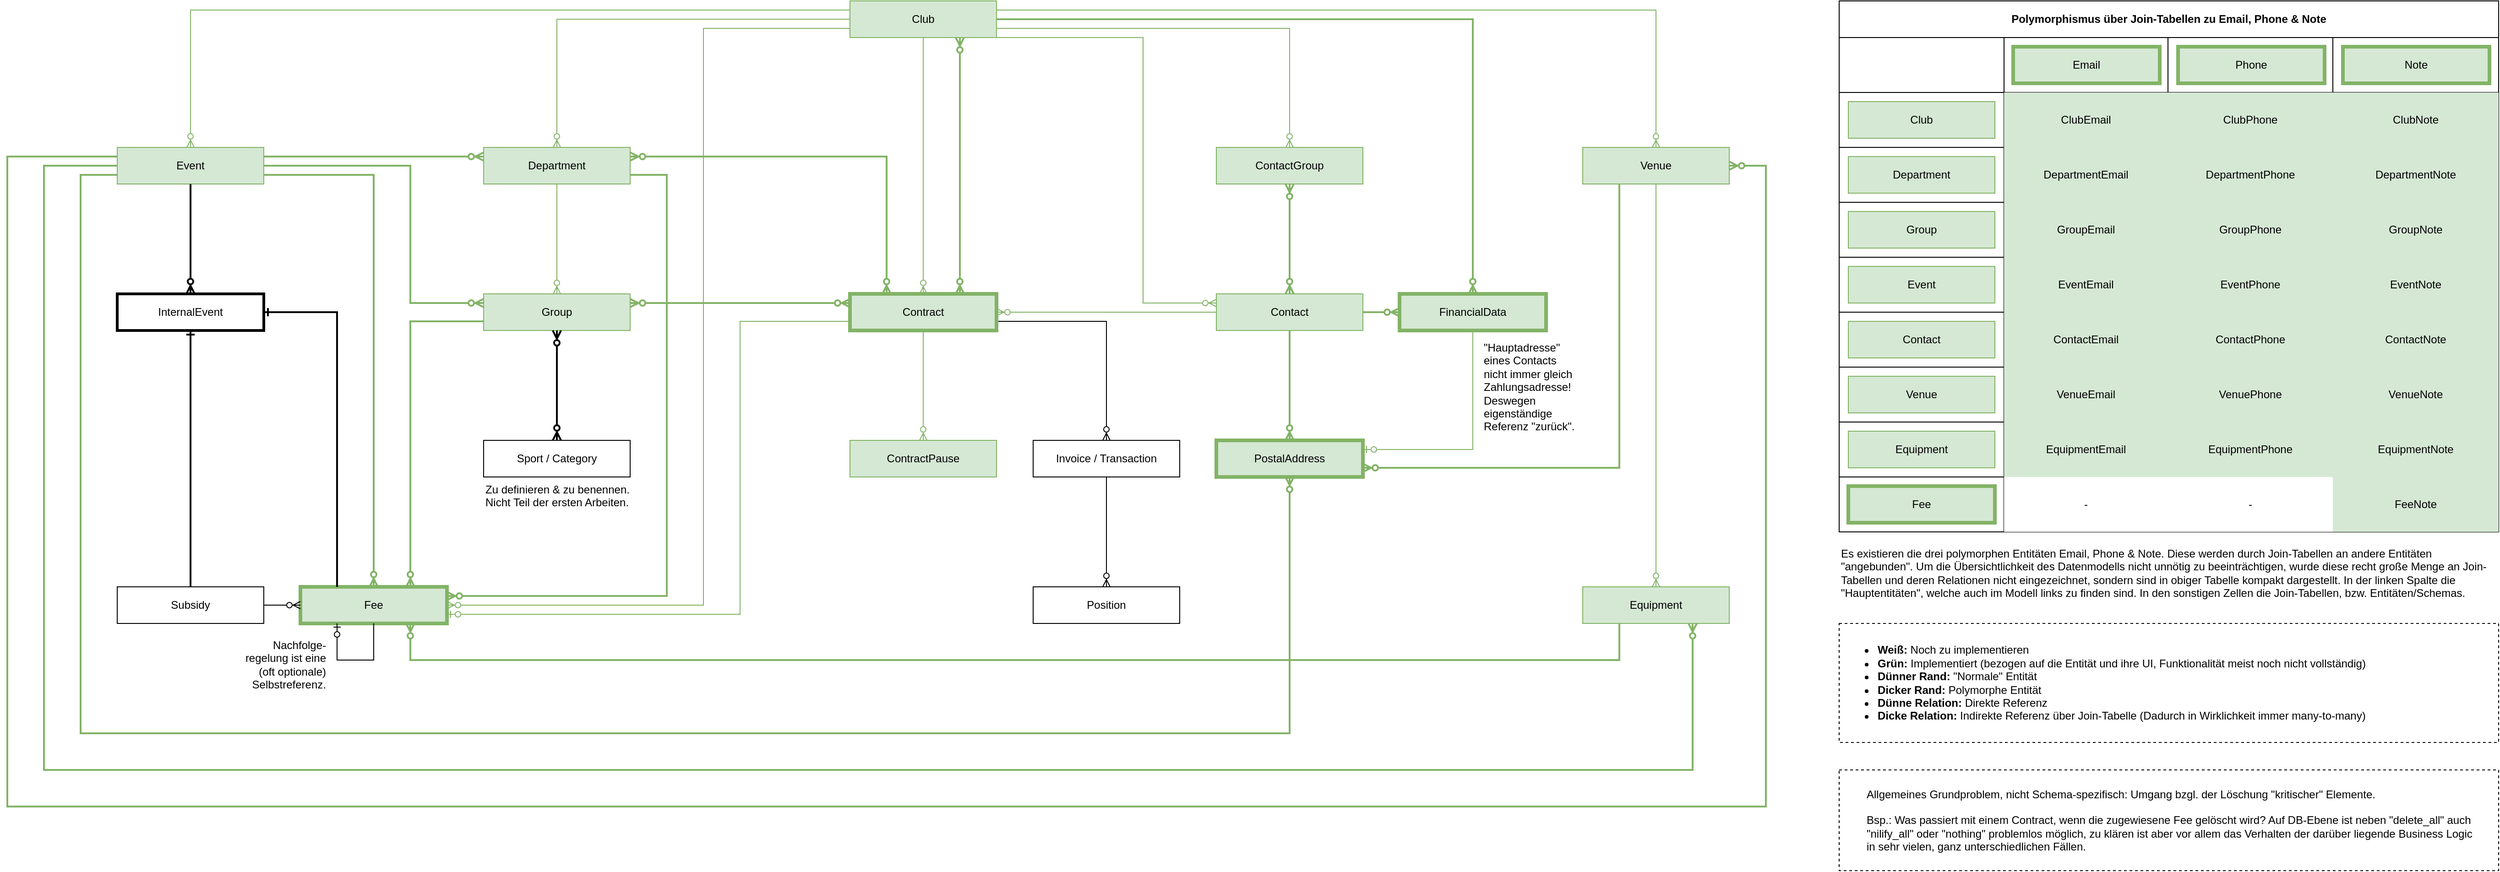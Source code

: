 <mxfile version="21.0.6" type="device"><diagram id="R2lEEEUBdFMjLlhIrx00" name="Page-1"><mxGraphModel dx="2008" dy="1082" grid="1" gridSize="10" guides="1" tooltips="1" connect="1" arrows="1" fold="1" page="1" pageScale="1" pageWidth="2800" pageHeight="1030" math="0" shadow="0" extFonts="Permanent Marker^https://fonts.googleapis.com/css?family=Permanent+Marker"><root><mxCell id="0"/><mxCell id="1" parent="0"/><mxCell id="UyqUdXa-0UI4N815BH-c-4" value="" style="shape=table;startSize=0;container=1;collapsible=0;childLayout=tableLayout;fontSize=16;align=center;strokeWidth=1;" parent="1" vertex="1"><mxGeometry x="2040" y="40" width="720" height="580" as="geometry"/></mxCell><mxCell id="UyqUdXa-0UI4N815BH-c-55" style="shape=tableRow;horizontal=0;startSize=0;swimlaneHead=0;swimlaneBody=0;strokeColor=inherit;top=0;left=0;bottom=0;right=0;collapsible=0;dropTarget=0;fillColor=none;points=[[0,0.5],[1,0.5]];portConstraint=eastwest;fontSize=16;" parent="UyqUdXa-0UI4N815BH-c-4" vertex="1"><mxGeometry width="720" height="40" as="geometry"/></mxCell><mxCell id="UyqUdXa-0UI4N815BH-c-56" value="&lt;b&gt;&lt;span&gt;Polymorphismus über Join-Tabellen zu Email, Phone &amp;amp; Note&lt;/span&gt;&lt;/b&gt;" style="shape=partialRectangle;html=1;whiteSpace=wrap;connectable=0;strokeColor=inherit;overflow=hidden;fillColor=none;top=0;left=0;bottom=0;right=0;pointerEvents=1;fontSize=12;rowspan=1;colspan=4;align=center;verticalAlign=middle;fontStyle=0" parent="UyqUdXa-0UI4N815BH-c-55" vertex="1"><mxGeometry width="720" height="40" as="geometry"><mxRectangle width="180" height="40" as="alternateBounds"/></mxGeometry></mxCell><mxCell id="UyqUdXa-0UI4N815BH-c-57" style="shape=partialRectangle;html=1;whiteSpace=wrap;connectable=0;strokeColor=inherit;overflow=hidden;fillColor=none;top=0;left=0;bottom=0;right=0;pointerEvents=1;fontSize=15;align=center;" parent="UyqUdXa-0UI4N815BH-c-55" vertex="1" visible="0"><mxGeometry x="180" width="179" height="40" as="geometry"><mxRectangle width="179" height="40" as="alternateBounds"/></mxGeometry></mxCell><mxCell id="UyqUdXa-0UI4N815BH-c-58" style="shape=partialRectangle;html=1;whiteSpace=wrap;connectable=0;strokeColor=inherit;overflow=hidden;fillColor=none;top=0;left=0;bottom=0;right=0;pointerEvents=1;fontSize=15;align=center;" parent="UyqUdXa-0UI4N815BH-c-55" vertex="1" visible="0"><mxGeometry x="359" width="180" height="40" as="geometry"><mxRectangle width="180" height="40" as="alternateBounds"/></mxGeometry></mxCell><mxCell id="UyqUdXa-0UI4N815BH-c-59" style="shape=partialRectangle;html=1;whiteSpace=wrap;connectable=0;strokeColor=inherit;overflow=hidden;fillColor=none;top=0;left=0;bottom=0;right=0;pointerEvents=1;fontSize=15;align=center;" parent="UyqUdXa-0UI4N815BH-c-55" vertex="1" visible="0"><mxGeometry x="539" width="181" height="40" as="geometry"><mxRectangle width="181" height="40" as="alternateBounds"/></mxGeometry></mxCell><mxCell id="UyqUdXa-0UI4N815BH-c-5" value="" style="shape=tableRow;horizontal=0;startSize=0;swimlaneHead=0;swimlaneBody=0;strokeColor=inherit;top=0;left=0;bottom=0;right=0;collapsible=0;dropTarget=0;fillColor=none;points=[[0,0.5],[1,0.5]];portConstraint=eastwest;fontSize=16;" parent="UyqUdXa-0UI4N815BH-c-4" vertex="1"><mxGeometry y="40" width="720" height="60" as="geometry"/></mxCell><mxCell id="UyqUdXa-0UI4N815BH-c-6" value="" style="shape=partialRectangle;html=1;whiteSpace=wrap;connectable=0;strokeColor=inherit;overflow=hidden;fillColor=none;top=0;left=0;bottom=0;right=0;pointerEvents=1;fontSize=12;align=center;spacingLeft=0;spacing=8;verticalAlign=middle;fontStyle=0" parent="UyqUdXa-0UI4N815BH-c-5" vertex="1"><mxGeometry width="180" height="60" as="geometry"><mxRectangle width="180" height="60" as="alternateBounds"/></mxGeometry></mxCell><mxCell id="UyqUdXa-0UI4N815BH-c-7" value="" style="shape=partialRectangle;html=1;whiteSpace=wrap;connectable=0;overflow=hidden;top=0;left=0;bottom=0;right=0;pointerEvents=1;fontSize=12;fontStyle=0;fillStyle=solid;align=center;spacingLeft=0;spacing=8;verticalAlign=middle;strokeColor=inherit;fillColor=none;" parent="UyqUdXa-0UI4N815BH-c-5" vertex="1"><mxGeometry x="180" width="179" height="60" as="geometry"><mxRectangle width="179" height="60" as="alternateBounds"/></mxGeometry></mxCell><mxCell id="UyqUdXa-0UI4N815BH-c-8" value="" style="shape=partialRectangle;html=1;whiteSpace=wrap;connectable=0;overflow=hidden;top=0;left=0;bottom=0;right=0;pointerEvents=1;fontSize=12;fontStyle=0;align=center;spacingLeft=0;spacing=8;verticalAlign=middle;fillColor=none;" parent="UyqUdXa-0UI4N815BH-c-5" vertex="1"><mxGeometry x="359" width="180" height="60" as="geometry"><mxRectangle width="180" height="60" as="alternateBounds"/></mxGeometry></mxCell><mxCell id="UyqUdXa-0UI4N815BH-c-17" value="" style="shape=partialRectangle;html=1;whiteSpace=wrap;connectable=0;overflow=hidden;top=0;left=0;bottom=0;right=0;pointerEvents=1;fontSize=12;fontStyle=0;align=center;spacingLeft=0;spacing=8;verticalAlign=middle;strokeColor=inherit;fillColor=none;" parent="UyqUdXa-0UI4N815BH-c-5" vertex="1"><mxGeometry x="539" width="181" height="60" as="geometry"><mxRectangle width="181" height="60" as="alternateBounds"/></mxGeometry></mxCell><mxCell id="UyqUdXa-0UI4N815BH-c-9" value="" style="shape=tableRow;horizontal=0;startSize=0;swimlaneHead=0;swimlaneBody=0;strokeColor=inherit;top=0;left=0;bottom=0;right=0;collapsible=0;dropTarget=0;fillColor=none;points=[[0,0.5],[1,0.5]];portConstraint=eastwest;fontSize=16;fontStyle=1" parent="UyqUdXa-0UI4N815BH-c-4" vertex="1"><mxGeometry y="100" width="720" height="60" as="geometry"/></mxCell><mxCell id="UyqUdXa-0UI4N815BH-c-10" value="" style="shape=partialRectangle;html=1;whiteSpace=wrap;connectable=0;overflow=hidden;top=0;left=0;bottom=0;right=0;pointerEvents=1;fontSize=12;align=center;spacingLeft=0;fontStyle=0;spacing=8;verticalAlign=middle;strokeColor=inherit;fillColor=none;" parent="UyqUdXa-0UI4N815BH-c-9" vertex="1"><mxGeometry width="180" height="60" as="geometry"><mxRectangle width="180" height="60" as="alternateBounds"/></mxGeometry></mxCell><mxCell id="UyqUdXa-0UI4N815BH-c-11" value="ClubEmail" style="shape=partialRectangle;html=1;whiteSpace=wrap;connectable=0;strokeColor=#82b366;overflow=hidden;fillColor=#d5e8d4;top=0;left=0;bottom=0;right=0;pointerEvents=1;fontSize=12;align=center;spacingLeft=0;spacing=8;verticalAlign=middle;fontStyle=0" parent="UyqUdXa-0UI4N815BH-c-9" vertex="1"><mxGeometry x="180" width="179" height="60" as="geometry"><mxRectangle width="179" height="60" as="alternateBounds"/></mxGeometry></mxCell><mxCell id="UyqUdXa-0UI4N815BH-c-12" value="ClubPhone" style="shape=partialRectangle;html=1;whiteSpace=wrap;connectable=0;strokeColor=#82b366;overflow=hidden;fillColor=#d5e8d4;top=0;left=0;bottom=0;right=0;pointerEvents=1;fontSize=12;align=center;spacingLeft=0;spacing=8;verticalAlign=middle;fontStyle=0" parent="UyqUdXa-0UI4N815BH-c-9" vertex="1"><mxGeometry x="359" width="180" height="60" as="geometry"><mxRectangle width="180" height="60" as="alternateBounds"/></mxGeometry></mxCell><mxCell id="UyqUdXa-0UI4N815BH-c-18" value="ClubNote" style="shape=partialRectangle;html=1;whiteSpace=wrap;connectable=0;overflow=hidden;top=0;left=0;bottom=0;right=0;pointerEvents=1;fontSize=12;align=center;spacingLeft=0;spacing=8;verticalAlign=middle;fillColor=#d5e8d4;strokeColor=#82b366;fontStyle=0" parent="UyqUdXa-0UI4N815BH-c-9" vertex="1"><mxGeometry x="539" width="181" height="60" as="geometry"><mxRectangle width="181" height="60" as="alternateBounds"/></mxGeometry></mxCell><mxCell id="UyqUdXa-0UI4N815BH-c-13" value="" style="shape=tableRow;horizontal=0;startSize=0;swimlaneHead=0;swimlaneBody=0;strokeColor=inherit;top=0;left=0;bottom=0;right=0;collapsible=0;dropTarget=0;fillColor=none;points=[[0,0.5],[1,0.5]];portConstraint=eastwest;fontSize=16;" parent="UyqUdXa-0UI4N815BH-c-4" vertex="1"><mxGeometry y="160" width="720" height="60" as="geometry"/></mxCell><mxCell id="UyqUdXa-0UI4N815BH-c-14" value="" style="shape=partialRectangle;html=1;whiteSpace=wrap;connectable=0;strokeColor=inherit;overflow=hidden;fillColor=none;top=0;left=0;bottom=0;right=0;pointerEvents=1;fontSize=12;align=center;spacingLeft=0;fontStyle=0;spacing=8;verticalAlign=middle;" parent="UyqUdXa-0UI4N815BH-c-13" vertex="1"><mxGeometry width="180" height="60" as="geometry"><mxRectangle width="180" height="60" as="alternateBounds"/></mxGeometry></mxCell><mxCell id="UyqUdXa-0UI4N815BH-c-15" value="DepartmentEmail" style="shape=partialRectangle;html=1;whiteSpace=wrap;connectable=0;strokeColor=#82b366;overflow=hidden;fillColor=#d5e8d4;top=0;left=0;bottom=0;right=0;pointerEvents=1;fontSize=12;align=center;spacingLeft=0;spacing=8;verticalAlign=middle;fontStyle=0" parent="UyqUdXa-0UI4N815BH-c-13" vertex="1"><mxGeometry x="180" width="179" height="60" as="geometry"><mxRectangle width="179" height="60" as="alternateBounds"/></mxGeometry></mxCell><mxCell id="UyqUdXa-0UI4N815BH-c-16" value="DepartmentPhone" style="shape=partialRectangle;html=1;whiteSpace=wrap;connectable=0;strokeColor=#82b366;overflow=hidden;fillColor=#d5e8d4;top=0;left=0;bottom=0;right=0;pointerEvents=1;fontSize=12;align=center;spacingLeft=0;spacing=8;verticalAlign=middle;fontStyle=0" parent="UyqUdXa-0UI4N815BH-c-13" vertex="1"><mxGeometry x="359" width="180" height="60" as="geometry"><mxRectangle width="180" height="60" as="alternateBounds"/></mxGeometry></mxCell><mxCell id="UyqUdXa-0UI4N815BH-c-19" value="DepartmentNote" style="shape=partialRectangle;html=1;whiteSpace=wrap;connectable=0;strokeColor=#82b366;overflow=hidden;fillColor=#d5e8d4;top=0;left=0;bottom=0;right=0;pointerEvents=1;fontSize=12;align=center;spacingLeft=0;spacing=8;verticalAlign=middle;fontStyle=0" parent="UyqUdXa-0UI4N815BH-c-13" vertex="1"><mxGeometry x="539" width="181" height="60" as="geometry"><mxRectangle width="181" height="60" as="alternateBounds"/></mxGeometry></mxCell><mxCell id="UyqUdXa-0UI4N815BH-c-20" style="shape=tableRow;horizontal=0;startSize=0;swimlaneHead=0;swimlaneBody=0;strokeColor=inherit;top=0;left=0;bottom=0;right=0;collapsible=0;dropTarget=0;fillColor=none;points=[[0,0.5],[1,0.5]];portConstraint=eastwest;fontSize=16;" parent="UyqUdXa-0UI4N815BH-c-4" vertex="1"><mxGeometry y="220" width="720" height="60" as="geometry"/></mxCell><mxCell id="UyqUdXa-0UI4N815BH-c-21" value="" style="shape=partialRectangle;html=1;whiteSpace=wrap;connectable=0;strokeColor=inherit;overflow=hidden;fillColor=none;top=0;left=0;bottom=0;right=0;pointerEvents=1;fontSize=12;align=center;spacingLeft=0;fontStyle=0;spacing=8;verticalAlign=middle;" parent="UyqUdXa-0UI4N815BH-c-20" vertex="1"><mxGeometry width="180" height="60" as="geometry"><mxRectangle width="180" height="60" as="alternateBounds"/></mxGeometry></mxCell><mxCell id="UyqUdXa-0UI4N815BH-c-22" value="GroupEmail" style="shape=partialRectangle;html=1;whiteSpace=wrap;connectable=0;strokeColor=#82b366;overflow=hidden;fillColor=#d5e8d4;top=0;left=0;bottom=0;right=0;pointerEvents=1;fontSize=12;align=center;spacingLeft=0;spacing=8;verticalAlign=middle;fontStyle=0" parent="UyqUdXa-0UI4N815BH-c-20" vertex="1"><mxGeometry x="180" width="179" height="60" as="geometry"><mxRectangle width="179" height="60" as="alternateBounds"/></mxGeometry></mxCell><mxCell id="UyqUdXa-0UI4N815BH-c-23" value="GroupPhone" style="shape=partialRectangle;html=1;whiteSpace=wrap;connectable=0;strokeColor=#82b366;overflow=hidden;fillColor=#d5e8d4;top=0;left=0;bottom=0;right=0;pointerEvents=1;fontSize=12;align=center;spacingLeft=0;spacing=8;verticalAlign=middle;fontStyle=0" parent="UyqUdXa-0UI4N815BH-c-20" vertex="1"><mxGeometry x="359" width="180" height="60" as="geometry"><mxRectangle width="180" height="60" as="alternateBounds"/></mxGeometry></mxCell><mxCell id="UyqUdXa-0UI4N815BH-c-24" value="GroupNote" style="shape=partialRectangle;html=1;whiteSpace=wrap;connectable=0;strokeColor=#82b366;overflow=hidden;fillColor=#d5e8d4;top=0;left=0;bottom=0;right=0;pointerEvents=1;fontSize=12;align=center;spacingLeft=0;spacing=8;verticalAlign=middle;fontStyle=0" parent="UyqUdXa-0UI4N815BH-c-20" vertex="1"><mxGeometry x="539" width="181" height="60" as="geometry"><mxRectangle width="181" height="60" as="alternateBounds"/></mxGeometry></mxCell><mxCell id="UyqUdXa-0UI4N815BH-c-25" style="shape=tableRow;horizontal=0;startSize=0;swimlaneHead=0;swimlaneBody=0;strokeColor=inherit;top=0;left=0;bottom=0;right=0;collapsible=0;dropTarget=0;fillColor=none;points=[[0,0.5],[1,0.5]];portConstraint=eastwest;fontSize=16;" parent="UyqUdXa-0UI4N815BH-c-4" vertex="1"><mxGeometry y="280" width="720" height="60" as="geometry"/></mxCell><mxCell id="UyqUdXa-0UI4N815BH-c-26" value="" style="shape=partialRectangle;html=1;whiteSpace=wrap;connectable=0;strokeColor=inherit;overflow=hidden;fillColor=none;top=0;left=0;bottom=0;right=0;pointerEvents=1;fontSize=12;align=center;spacingLeft=0;fontStyle=0;spacing=8;verticalAlign=middle;" parent="UyqUdXa-0UI4N815BH-c-25" vertex="1"><mxGeometry width="180" height="60" as="geometry"><mxRectangle width="180" height="60" as="alternateBounds"/></mxGeometry></mxCell><mxCell id="UyqUdXa-0UI4N815BH-c-27" value="EventEmail" style="shape=partialRectangle;html=1;whiteSpace=wrap;connectable=0;strokeColor=#82b366;overflow=hidden;fillColor=#d5e8d4;top=0;left=0;bottom=0;right=0;pointerEvents=1;fontSize=12;align=center;spacingLeft=0;spacing=8;verticalAlign=middle;fontStyle=0" parent="UyqUdXa-0UI4N815BH-c-25" vertex="1"><mxGeometry x="180" width="179" height="60" as="geometry"><mxRectangle width="179" height="60" as="alternateBounds"/></mxGeometry></mxCell><mxCell id="UyqUdXa-0UI4N815BH-c-28" value="EventPhone" style="shape=partialRectangle;html=1;whiteSpace=wrap;connectable=0;strokeColor=#82b366;overflow=hidden;fillColor=#d5e8d4;top=0;left=0;bottom=0;right=0;pointerEvents=1;fontSize=12;align=center;spacingLeft=0;spacing=8;verticalAlign=middle;fontStyle=0" parent="UyqUdXa-0UI4N815BH-c-25" vertex="1"><mxGeometry x="359" width="180" height="60" as="geometry"><mxRectangle width="180" height="60" as="alternateBounds"/></mxGeometry></mxCell><mxCell id="UyqUdXa-0UI4N815BH-c-29" value="EventNote" style="shape=partialRectangle;html=1;whiteSpace=wrap;connectable=0;strokeColor=#82b366;overflow=hidden;fillColor=#d5e8d4;top=0;left=0;bottom=0;right=0;pointerEvents=1;fontSize=12;align=center;spacingLeft=0;spacing=8;verticalAlign=middle;fontStyle=0" parent="UyqUdXa-0UI4N815BH-c-25" vertex="1"><mxGeometry x="539" width="181" height="60" as="geometry"><mxRectangle width="181" height="60" as="alternateBounds"/></mxGeometry></mxCell><mxCell id="UyqUdXa-0UI4N815BH-c-30" style="shape=tableRow;horizontal=0;startSize=0;swimlaneHead=0;swimlaneBody=0;strokeColor=inherit;top=0;left=0;bottom=0;right=0;collapsible=0;dropTarget=0;fillColor=none;points=[[0,0.5],[1,0.5]];portConstraint=eastwest;fontSize=16;" parent="UyqUdXa-0UI4N815BH-c-4" vertex="1"><mxGeometry y="340" width="720" height="60" as="geometry"/></mxCell><mxCell id="UyqUdXa-0UI4N815BH-c-31" value="" style="shape=partialRectangle;html=1;whiteSpace=wrap;connectable=0;strokeColor=inherit;overflow=hidden;fillColor=none;top=0;left=0;bottom=0;right=0;pointerEvents=1;fontSize=12;align=center;spacingLeft=0;fontStyle=0;spacing=8;verticalAlign=middle;" parent="UyqUdXa-0UI4N815BH-c-30" vertex="1"><mxGeometry width="180" height="60" as="geometry"><mxRectangle width="180" height="60" as="alternateBounds"/></mxGeometry></mxCell><mxCell id="UyqUdXa-0UI4N815BH-c-32" value="ContactEmail" style="shape=partialRectangle;html=1;whiteSpace=wrap;connectable=0;strokeColor=#82b366;overflow=hidden;fillColor=#d5e8d4;top=0;left=0;bottom=0;right=0;pointerEvents=1;fontSize=12;align=center;spacingLeft=0;spacing=8;verticalAlign=middle;fontStyle=0" parent="UyqUdXa-0UI4N815BH-c-30" vertex="1"><mxGeometry x="180" width="179" height="60" as="geometry"><mxRectangle width="179" height="60" as="alternateBounds"/></mxGeometry></mxCell><mxCell id="UyqUdXa-0UI4N815BH-c-33" value="ContactPhone" style="shape=partialRectangle;html=1;whiteSpace=wrap;connectable=0;strokeColor=#82b366;overflow=hidden;fillColor=#d5e8d4;top=0;left=0;bottom=0;right=0;pointerEvents=1;fontSize=12;strokeWidth=1;align=center;spacingLeft=0;spacing=8;verticalAlign=middle;fontStyle=0" parent="UyqUdXa-0UI4N815BH-c-30" vertex="1"><mxGeometry x="359" width="180" height="60" as="geometry"><mxRectangle width="180" height="60" as="alternateBounds"/></mxGeometry></mxCell><mxCell id="UyqUdXa-0UI4N815BH-c-34" value="ContactNote" style="shape=partialRectangle;html=1;whiteSpace=wrap;connectable=0;strokeColor=#82b366;overflow=hidden;fillColor=#d5e8d4;top=0;left=0;bottom=0;right=0;pointerEvents=1;fontSize=12;align=center;spacingLeft=0;spacing=8;verticalAlign=middle;fontStyle=0" parent="UyqUdXa-0UI4N815BH-c-30" vertex="1"><mxGeometry x="539" width="181" height="60" as="geometry"><mxRectangle width="181" height="60" as="alternateBounds"/></mxGeometry></mxCell><mxCell id="UyqUdXa-0UI4N815BH-c-35" style="shape=tableRow;horizontal=0;startSize=0;swimlaneHead=0;swimlaneBody=0;strokeColor=inherit;top=0;left=0;bottom=0;right=0;collapsible=0;dropTarget=0;fillColor=none;points=[[0,0.5],[1,0.5]];portConstraint=eastwest;fontSize=16;" parent="UyqUdXa-0UI4N815BH-c-4" vertex="1"><mxGeometry y="400" width="720" height="60" as="geometry"/></mxCell><mxCell id="UyqUdXa-0UI4N815BH-c-36" value="" style="shape=partialRectangle;html=1;whiteSpace=wrap;connectable=0;strokeColor=inherit;overflow=hidden;fillColor=none;top=0;left=0;bottom=0;right=0;pointerEvents=1;fontSize=12;align=center;spacingLeft=0;fontStyle=0;spacing=8;verticalAlign=middle;" parent="UyqUdXa-0UI4N815BH-c-35" vertex="1"><mxGeometry width="180" height="60" as="geometry"><mxRectangle width="180" height="60" as="alternateBounds"/></mxGeometry></mxCell><mxCell id="UyqUdXa-0UI4N815BH-c-37" value="VenueEmail" style="shape=partialRectangle;html=1;whiteSpace=wrap;connectable=0;strokeColor=#82b366;overflow=hidden;fillColor=#d5e8d4;top=0;left=0;bottom=0;right=0;pointerEvents=1;fontSize=12;align=center;spacingLeft=0;spacing=8;verticalAlign=middle;fontStyle=0" parent="UyqUdXa-0UI4N815BH-c-35" vertex="1"><mxGeometry x="180" width="179" height="60" as="geometry"><mxRectangle width="179" height="60" as="alternateBounds"/></mxGeometry></mxCell><mxCell id="UyqUdXa-0UI4N815BH-c-38" value="VenuePhone" style="shape=partialRectangle;html=1;whiteSpace=wrap;connectable=0;strokeColor=#82b366;overflow=hidden;fillColor=#d5e8d4;top=0;left=0;bottom=0;right=0;pointerEvents=1;fontSize=12;align=center;spacingLeft=0;spacing=8;verticalAlign=middle;fontStyle=0" parent="UyqUdXa-0UI4N815BH-c-35" vertex="1"><mxGeometry x="359" width="180" height="60" as="geometry"><mxRectangle width="180" height="60" as="alternateBounds"/></mxGeometry></mxCell><mxCell id="UyqUdXa-0UI4N815BH-c-39" value="VenueNote" style="shape=partialRectangle;html=1;whiteSpace=wrap;connectable=0;strokeColor=#82b366;overflow=hidden;fillColor=#d5e8d4;top=0;left=0;bottom=0;right=0;pointerEvents=1;fontSize=12;align=center;spacingLeft=0;spacing=8;verticalAlign=middle;fontStyle=0" parent="UyqUdXa-0UI4N815BH-c-35" vertex="1"><mxGeometry x="539" width="181" height="60" as="geometry"><mxRectangle width="181" height="60" as="alternateBounds"/></mxGeometry></mxCell><mxCell id="UyqUdXa-0UI4N815BH-c-40" style="shape=tableRow;horizontal=0;startSize=0;swimlaneHead=0;swimlaneBody=0;strokeColor=inherit;top=0;left=0;bottom=0;right=0;collapsible=0;dropTarget=0;fillColor=none;points=[[0,0.5],[1,0.5]];portConstraint=eastwest;fontSize=16;" parent="UyqUdXa-0UI4N815BH-c-4" vertex="1"><mxGeometry y="460" width="720" height="60" as="geometry"/></mxCell><mxCell id="UyqUdXa-0UI4N815BH-c-41" value="" style="shape=partialRectangle;html=1;whiteSpace=wrap;connectable=0;strokeColor=inherit;overflow=hidden;fillColor=none;top=0;left=0;bottom=0;right=0;pointerEvents=1;fontSize=12;align=center;spacingLeft=0;fontStyle=0;spacing=8;verticalAlign=middle;" parent="UyqUdXa-0UI4N815BH-c-40" vertex="1"><mxGeometry width="180" height="60" as="geometry"><mxRectangle width="180" height="60" as="alternateBounds"/></mxGeometry></mxCell><mxCell id="UyqUdXa-0UI4N815BH-c-42" value="EquipmentEmail" style="shape=partialRectangle;html=1;whiteSpace=wrap;connectable=0;strokeColor=#82b366;overflow=hidden;fillColor=#d5e8d4;top=0;left=0;bottom=0;right=0;pointerEvents=1;fontSize=12;align=center;spacingLeft=0;spacing=8;verticalAlign=middle;fontStyle=0" parent="UyqUdXa-0UI4N815BH-c-40" vertex="1"><mxGeometry x="180" width="179" height="60" as="geometry"><mxRectangle width="179" height="60" as="alternateBounds"/></mxGeometry></mxCell><mxCell id="UyqUdXa-0UI4N815BH-c-43" value="EquipmentPhone" style="shape=partialRectangle;html=1;whiteSpace=wrap;connectable=0;strokeColor=#82b366;overflow=hidden;fillColor=#d5e8d4;top=0;left=0;bottom=0;right=0;pointerEvents=1;fontSize=12;align=center;spacingLeft=0;spacing=8;verticalAlign=middle;fontStyle=0" parent="UyqUdXa-0UI4N815BH-c-40" vertex="1"><mxGeometry x="359" width="180" height="60" as="geometry"><mxRectangle width="180" height="60" as="alternateBounds"/></mxGeometry></mxCell><mxCell id="UyqUdXa-0UI4N815BH-c-44" value="EquipmentNote" style="shape=partialRectangle;html=1;whiteSpace=wrap;connectable=0;strokeColor=#82b366;overflow=hidden;fillColor=#d5e8d4;top=0;left=0;bottom=0;right=0;pointerEvents=1;fontSize=12;align=center;spacingLeft=0;spacing=8;verticalAlign=middle;fontStyle=0" parent="UyqUdXa-0UI4N815BH-c-40" vertex="1"><mxGeometry x="539" width="181" height="60" as="geometry"><mxRectangle width="181" height="60" as="alternateBounds"/></mxGeometry></mxCell><mxCell id="UyqUdXa-0UI4N815BH-c-45" style="shape=tableRow;horizontal=0;startSize=0;swimlaneHead=0;swimlaneBody=0;strokeColor=inherit;top=0;left=0;bottom=0;right=0;collapsible=0;dropTarget=0;fillColor=none;points=[[0,0.5],[1,0.5]];portConstraint=eastwest;fontSize=16;" parent="UyqUdXa-0UI4N815BH-c-4" vertex="1"><mxGeometry y="520" width="720" height="60" as="geometry"/></mxCell><mxCell id="UyqUdXa-0UI4N815BH-c-46" value="" style="shape=partialRectangle;html=1;whiteSpace=wrap;connectable=0;strokeColor=inherit;overflow=hidden;fillColor=none;top=0;left=0;bottom=0;right=0;pointerEvents=1;fontSize=12;align=center;spacingLeft=0;fontStyle=0;spacing=8;verticalAlign=middle;" parent="UyqUdXa-0UI4N815BH-c-45" vertex="1"><mxGeometry width="180" height="60" as="geometry"><mxRectangle width="180" height="60" as="alternateBounds"/></mxGeometry></mxCell><mxCell id="UyqUdXa-0UI4N815BH-c-47" value="-" style="shape=partialRectangle;html=1;whiteSpace=wrap;connectable=0;overflow=hidden;top=0;left=0;bottom=0;right=0;pointerEvents=1;fontSize=12;align=center;spacingLeft=0;spacing=8;verticalAlign=middle;fontStyle=0" parent="UyqUdXa-0UI4N815BH-c-45" vertex="1"><mxGeometry x="180" width="179" height="60" as="geometry"><mxRectangle width="179" height="60" as="alternateBounds"/></mxGeometry></mxCell><mxCell id="UyqUdXa-0UI4N815BH-c-48" value="-" style="shape=partialRectangle;html=1;whiteSpace=wrap;connectable=0;overflow=hidden;top=0;left=0;bottom=0;right=0;pointerEvents=1;fontSize=12;align=center;spacingLeft=0;spacing=8;verticalAlign=middle;fontStyle=0" parent="UyqUdXa-0UI4N815BH-c-45" vertex="1"><mxGeometry x="359" width="180" height="60" as="geometry"><mxRectangle width="180" height="60" as="alternateBounds"/></mxGeometry></mxCell><mxCell id="UyqUdXa-0UI4N815BH-c-49" value="FeeNote" style="shape=partialRectangle;html=1;whiteSpace=wrap;connectable=0;strokeColor=#82b366;overflow=hidden;fillColor=#d5e8d4;top=0;left=0;bottom=0;right=0;pointerEvents=1;fontSize=12;align=center;spacingLeft=0;spacing=8;verticalAlign=middle;fontStyle=0" parent="UyqUdXa-0UI4N815BH-c-45" vertex="1"><mxGeometry x="539" width="181" height="60" as="geometry"><mxRectangle width="181" height="60" as="alternateBounds"/></mxGeometry></mxCell><mxCell id="ReGalP86B7sYJw_ER-IG-1" value="&lt;span&gt;Club&lt;/span&gt;" style="whiteSpace=wrap;html=1;align=center;fontStyle=0;fillColor=#d5e8d4;strokeColor=#82b366;" parent="1" vertex="1"><mxGeometry x="960" y="40" width="160" height="40" as="geometry"/></mxCell><mxCell id="ReGalP86B7sYJw_ER-IG-2" value="&lt;span&gt;Department&lt;/span&gt;" style="whiteSpace=wrap;html=1;align=center;fontStyle=0;fillColor=#d5e8d4;strokeColor=#82b366;" parent="1" vertex="1"><mxGeometry x="560" y="200" width="160" height="40" as="geometry"/></mxCell><mxCell id="ReGalP86B7sYJw_ER-IG-3" value="&lt;span&gt;Group&lt;/span&gt;" style="whiteSpace=wrap;html=1;align=center;fontStyle=0;fillColor=#d5e8d4;strokeColor=#82b366;" parent="1" vertex="1"><mxGeometry x="560" y="360" width="160" height="40" as="geometry"/></mxCell><mxCell id="ReGalP86B7sYJw_ER-IG-5" value="Contact" style="whiteSpace=wrap;html=1;align=center;fontStyle=0;fillColor=#d5e8d4;strokeColor=#82b366;" parent="1" vertex="1"><mxGeometry x="1360" y="360" width="160" height="40" as="geometry"/></mxCell><mxCell id="ReGalP86B7sYJw_ER-IG-14" value="" style="fontSize=12;html=1;endArrow=ERzeroToMany;endFill=1;rounded=0;horizontal=1;entryX=0.5;entryY=0;entryDx=0;entryDy=0;exitX=0;exitY=0.5;exitDx=0;exitDy=0;fillColor=#d5e8d4;strokeColor=#82b366;" parent="1" source="ReGalP86B7sYJw_ER-IG-1" target="ReGalP86B7sYJw_ER-IG-2" edge="1"><mxGeometry width="100" height="100" relative="1" as="geometry"><mxPoint x="1330" y="250" as="sourcePoint"/><mxPoint x="1330" y="370" as="targetPoint"/><Array as="points"><mxPoint x="640" y="60"/></Array></mxGeometry></mxCell><mxCell id="ReGalP86B7sYJw_ER-IG-15" value="" style="fontSize=12;html=1;endArrow=ERzeroToMany;endFill=1;rounded=0;horizontal=1;entryX=0.5;entryY=0;entryDx=0;entryDy=0;exitX=0.5;exitY=1;exitDx=0;exitDy=0;fillColor=#d5e8d4;strokeColor=#82b366;" parent="1" source="ReGalP86B7sYJw_ER-IG-2" target="ReGalP86B7sYJw_ER-IG-3" edge="1"><mxGeometry width="100" height="100" relative="1" as="geometry"><mxPoint x="920" y="580" as="sourcePoint"/><mxPoint x="920" y="700" as="targetPoint"/></mxGeometry></mxCell><mxCell id="ReGalP86B7sYJw_ER-IG-16" value="Sport / Category" style="whiteSpace=wrap;html=1;align=center;fontStyle=0" parent="1" vertex="1"><mxGeometry x="560" y="520" width="160" height="40" as="geometry"/></mxCell><mxCell id="ReGalP86B7sYJw_ER-IG-23" value="&lt;div&gt;Event&lt;/div&gt;" style="whiteSpace=wrap;html=1;align=center;fontStyle=0;fillColor=#d5e8d4;strokeColor=#82b366;" parent="1" vertex="1"><mxGeometry x="160" y="200" width="160" height="40" as="geometry"/></mxCell><mxCell id="ReGalP86B7sYJw_ER-IG-29" value="Venue" style="whiteSpace=wrap;html=1;align=center;fontStyle=0;fillColor=#d5e8d4;strokeColor=#82b366;" parent="1" vertex="1"><mxGeometry x="1760" y="200" width="160" height="40" as="geometry"/></mxCell><mxCell id="ReGalP86B7sYJw_ER-IG-31" value="" style="fontSize=12;html=1;endArrow=ERzeroToMany;endFill=1;rounded=0;horizontal=1;entryX=0.5;entryY=0;entryDx=0;entryDy=0;exitX=1;exitY=0.25;exitDx=0;exitDy=0;fillColor=#d5e8d4;strokeColor=#82b366;" parent="1" source="ReGalP86B7sYJw_ER-IG-1" target="ReGalP86B7sYJw_ER-IG-29" edge="1"><mxGeometry width="100" height="100" relative="1" as="geometry"><mxPoint x="1310" y="50" as="sourcePoint"/><mxPoint x="810" y="250" as="targetPoint"/><Array as="points"><mxPoint x="1840" y="50"/></Array></mxGeometry></mxCell><mxCell id="ReGalP86B7sYJw_ER-IG-32" value="Equipment" style="whiteSpace=wrap;html=1;align=center;fontStyle=0;fillColor=#d5e8d4;strokeColor=#82b366;" parent="1" vertex="1"><mxGeometry x="1760" y="680" width="160" height="40" as="geometry"/></mxCell><mxCell id="ReGalP86B7sYJw_ER-IG-33" value="" style="fontSize=12;html=1;endArrow=ERzeroToMany;endFill=1;rounded=0;horizontal=1;entryX=0.5;entryY=0;entryDx=0;entryDy=0;exitX=0.5;exitY=1;exitDx=0;exitDy=0;fillColor=#d5e8d4;strokeColor=#82b366;" parent="1" source="ReGalP86B7sYJw_ER-IG-29" target="ReGalP86B7sYJw_ER-IG-32" edge="1"><mxGeometry width="100" height="100" relative="1" as="geometry"><mxPoint x="2840" y="180" as="sourcePoint"/><mxPoint x="2520" y="180" as="targetPoint"/></mxGeometry></mxCell><mxCell id="j2Kdvqe0LNT8tcP4gKoA-1" value="" style="fontSize=12;html=1;endArrow=ERzeroToMany;endFill=1;rounded=0;horizontal=1;entryX=0.5;entryY=0;entryDx=0;entryDy=0;exitX=0;exitY=0.25;exitDx=0;exitDy=0;fillColor=#d5e8d4;strokeColor=#82b366;" parent="1" source="ReGalP86B7sYJw_ER-IG-1" target="ReGalP86B7sYJw_ER-IG-23" edge="1"><mxGeometry width="100" height="100" relative="1" as="geometry"><mxPoint x="690" y="80" as="sourcePoint"/><mxPoint x="530" y="410" as="targetPoint"/><Array as="points"><mxPoint x="240" y="50"/></Array></mxGeometry></mxCell><mxCell id="j2Kdvqe0LNT8tcP4gKoA-2" value="&lt;div&gt;PostalAddress&lt;/div&gt;" style="whiteSpace=wrap;html=1;align=center;fontStyle=0;fillColor=#d5e8d4;strokeColor=#82b366;gradientColor=none;strokeWidth=4;" parent="1" vertex="1"><mxGeometry x="1360" y="520" width="160" height="40" as="geometry"/></mxCell><mxCell id="j2Kdvqe0LNT8tcP4gKoA-3" value="" style="fontSize=12;html=1;endArrow=ERzeroToMany;endFill=1;rounded=0;horizontal=1;entryX=0.5;entryY=0;entryDx=0;entryDy=0;exitX=0.5;exitY=1;exitDx=0;exitDy=0;strokeWidth=2;fillColor=#d5e8d4;strokeColor=#82b366;" parent="1" source="ReGalP86B7sYJw_ER-IG-5" target="j2Kdvqe0LNT8tcP4gKoA-2" edge="1"><mxGeometry width="100" height="100" relative="1" as="geometry"><mxPoint x="1900" y="570" as="sourcePoint"/><mxPoint x="1900" y="690" as="targetPoint"/></mxGeometry></mxCell><mxCell id="j2Kdvqe0LNT8tcP4gKoA-4" value="" style="fontSize=12;html=1;endArrow=ERzeroToMany;endFill=1;rounded=0;horizontal=1;entryX=0;entryY=0.25;entryDx=0;entryDy=0;exitX=1;exitY=1;exitDx=0;exitDy=0;fillColor=#d5e8d4;strokeColor=#82b366;" parent="1" source="ReGalP86B7sYJw_ER-IG-1" target="ReGalP86B7sYJw_ER-IG-5" edge="1"><mxGeometry width="100" height="100" relative="1" as="geometry"><mxPoint x="1310" y="70" as="sourcePoint"/><mxPoint x="1640" y="210" as="targetPoint"/><Array as="points"><mxPoint x="1280" y="80"/><mxPoint x="1280" y="370"/></Array></mxGeometry></mxCell><mxCell id="j2Kdvqe0LNT8tcP4gKoA-6" value="" style="fontSize=12;html=1;endArrow=ERzeroToMany;endFill=1;rounded=0;horizontal=1;entryX=1;entryY=0.75;entryDx=0;entryDy=0;exitX=0.25;exitY=1;exitDx=0;exitDy=0;strokeWidth=2;fillColor=#d5e8d4;strokeColor=#82b366;" parent="1" source="ReGalP86B7sYJw_ER-IG-29" target="j2Kdvqe0LNT8tcP4gKoA-2" edge="1"><mxGeometry width="100" height="100" relative="1" as="geometry"><mxPoint x="2000" y="410" as="sourcePoint"/><mxPoint x="1560" y="710" as="targetPoint"/><Array as="points"><mxPoint x="1800" y="550"/></Array></mxGeometry></mxCell><mxCell id="j2Kdvqe0LNT8tcP4gKoA-7" value="FinancialData" style="whiteSpace=wrap;html=1;align=center;fontStyle=0;fillColor=#d5e8d4;strokeColor=#82b366;gradientColor=none;strokeWidth=4;" parent="1" vertex="1"><mxGeometry x="1560" y="360" width="160" height="40" as="geometry"/></mxCell><mxCell id="j2Kdvqe0LNT8tcP4gKoA-8" value="" style="fontSize=12;html=1;endArrow=ERzeroToMany;endFill=1;rounded=0;horizontal=1;entryX=0;entryY=0.5;entryDx=0;entryDy=0;exitX=1;exitY=0.5;exitDx=0;exitDy=0;strokeWidth=2;fillColor=#d5e8d4;strokeColor=#82b366;" parent="1" source="ReGalP86B7sYJw_ER-IG-5" target="j2Kdvqe0LNT8tcP4gKoA-7" edge="1"><mxGeometry width="100" height="100" relative="1" as="geometry"><mxPoint x="2010" y="210" as="sourcePoint"/><mxPoint x="2010" y="530" as="targetPoint"/></mxGeometry></mxCell><mxCell id="j2Kdvqe0LNT8tcP4gKoA-9" value="" style="fontSize=12;html=1;endArrow=ERzeroToMany;endFill=1;rounded=0;horizontal=1;exitX=1;exitY=0.5;exitDx=0;exitDy=0;strokeWidth=2;entryX=0.5;entryY=0;entryDx=0;entryDy=0;fillColor=#d5e8d4;strokeColor=#82b366;" parent="1" source="ReGalP86B7sYJw_ER-IG-1" target="j2Kdvqe0LNT8tcP4gKoA-7" edge="1"><mxGeometry width="100" height="100" relative="1" as="geometry"><mxPoint x="1040" y="410" as="sourcePoint"/><mxPoint x="1770" y="140" as="targetPoint"/><Array as="points"><mxPoint x="1640" y="60"/></Array></mxGeometry></mxCell><mxCell id="j2Kdvqe0LNT8tcP4gKoA-10" value="" style="fontSize=12;html=1;endArrow=ERzeroToOne;endFill=1;rounded=0;entryX=1;entryY=0.25;entryDx=0;entryDy=0;exitX=0.5;exitY=1;exitDx=0;exitDy=0;fillColor=#d5e8d4;strokeColor=#82b366;" parent="1" source="j2Kdvqe0LNT8tcP4gKoA-7" target="j2Kdvqe0LNT8tcP4gKoA-2" edge="1"><mxGeometry width="100" height="100" relative="1" as="geometry"><mxPoint x="1400" y="490" as="sourcePoint"/><mxPoint x="1600" y="690" as="targetPoint"/><Array as="points"><mxPoint x="1640" y="530"/></Array></mxGeometry></mxCell><mxCell id="j2Kdvqe0LNT8tcP4gKoA-13" value="&lt;div&gt;InternalEvent&lt;/div&gt;" style="whiteSpace=wrap;html=1;align=center;fontStyle=0;strokeWidth=3;" parent="1" vertex="1"><mxGeometry x="160" y="360" width="160" height="40" as="geometry"/></mxCell><mxCell id="j2Kdvqe0LNT8tcP4gKoA-14" value="" style="fontSize=12;html=1;endArrow=ERzeroToMany;endFill=1;rounded=0;horizontal=1;entryX=0.5;entryY=0;entryDx=0;entryDy=0;exitX=0.5;exitY=1;exitDx=0;exitDy=0;strokeWidth=2;startArrow=none;startFill=0;" parent="1" source="ReGalP86B7sYJw_ER-IG-23" target="j2Kdvqe0LNT8tcP4gKoA-13" edge="1"><mxGeometry width="100" height="100" relative="1" as="geometry"><mxPoint x="570" y="250" as="sourcePoint"/><mxPoint x="570" y="810" as="targetPoint"/></mxGeometry></mxCell><mxCell id="j2Kdvqe0LNT8tcP4gKoA-16" value="Fee" style="whiteSpace=wrap;html=1;align=center;fontStyle=0;fillColor=#d5e8d4;strokeColor=#82b366;gradientColor=none;strokeWidth=4;" parent="1" vertex="1"><mxGeometry x="360" y="680" width="160" height="40" as="geometry"/></mxCell><mxCell id="j2Kdvqe0LNT8tcP4gKoA-17" value="" style="fontSize=12;html=1;endArrow=ERzeroToMany;endFill=1;rounded=0;horizontal=1;exitX=1;exitY=0.75;exitDx=0;exitDy=0;strokeWidth=2;entryX=1;entryY=0.25;entryDx=0;entryDy=0;fillColor=#d5e8d4;strokeColor=#82b366;" parent="1" source="ReGalP86B7sYJw_ER-IG-2" target="j2Kdvqe0LNT8tcP4gKoA-16" edge="1"><mxGeometry width="100" height="100" relative="1" as="geometry"><mxPoint x="730" y="70" as="sourcePoint"/><mxPoint x="480" y="600" as="targetPoint"/><Array as="points"><mxPoint x="760" y="230"/><mxPoint x="760" y="690"/></Array></mxGeometry></mxCell><mxCell id="j2Kdvqe0LNT8tcP4gKoA-18" value="" style="fontSize=12;html=1;endArrow=ERzeroToMany;endFill=1;rounded=0;horizontal=1;exitX=1;exitY=0.75;exitDx=0;exitDy=0;entryX=0.5;entryY=0;entryDx=0;entryDy=0;strokeWidth=2;fillColor=#d5e8d4;strokeColor=#82b366;" parent="1" source="ReGalP86B7sYJw_ER-IG-23" target="j2Kdvqe0LNT8tcP4gKoA-16" edge="1"><mxGeometry width="100" height="100" relative="1" as="geometry"><mxPoint x="360" y="220" as="sourcePoint"/><mxPoint x="400" y="350" as="targetPoint"/><Array as="points"><mxPoint x="440" y="230"/></Array></mxGeometry></mxCell><mxCell id="j2Kdvqe0LNT8tcP4gKoA-19" value="" style="fontSize=12;html=1;endArrow=ERzeroToMany;endFill=1;rounded=0;horizontal=1;exitX=0.25;exitY=1;exitDx=0;exitDy=0;strokeWidth=2;entryX=0.75;entryY=1;entryDx=0;entryDy=0;fillColor=#d5e8d4;strokeColor=#82b366;" parent="1" source="ReGalP86B7sYJw_ER-IG-32" target="j2Kdvqe0LNT8tcP4gKoA-16" edge="1"><mxGeometry width="100" height="100" relative="1" as="geometry"><mxPoint x="930" y="860" as="sourcePoint"/><mxPoint x="460" y="620" as="targetPoint"/><Array as="points"><mxPoint x="1800" y="760"/><mxPoint x="480" y="760"/></Array></mxGeometry></mxCell><mxCell id="j2Kdvqe0LNT8tcP4gKoA-20" value="" style="fontSize=12;html=1;endArrow=ERone;endFill=1;rounded=0;strokeWidth=2;exitX=0.25;exitY=0;exitDx=0;exitDy=0;entryX=1;entryY=0.5;entryDx=0;entryDy=0;" parent="1" source="j2Kdvqe0LNT8tcP4gKoA-16" target="j2Kdvqe0LNT8tcP4gKoA-13" edge="1"><mxGeometry width="100" height="100" relative="1" as="geometry"><mxPoint x="340" y="660" as="sourcePoint"/><mxPoint x="230" y="460" as="targetPoint"/><Array as="points"><mxPoint x="400" y="380"/></Array></mxGeometry></mxCell><mxCell id="j2Kdvqe0LNT8tcP4gKoA-22" value="&lt;div&gt;Phone&lt;/div&gt;" style="whiteSpace=wrap;html=1;align=center;fontStyle=0;fillColor=#d5e8d4;strokeColor=#82b366;gradientColor=none;strokeWidth=4;" parent="1" vertex="1"><mxGeometry x="2410" y="90" width="160" height="40" as="geometry"/></mxCell><mxCell id="j2Kdvqe0LNT8tcP4gKoA-23" value="Email" style="whiteSpace=wrap;html=1;align=center;fontStyle=0;fillColor=#d5e8d4;strokeColor=#82b366;gradientColor=none;strokeWidth=4;" parent="1" vertex="1"><mxGeometry x="2230" y="90" width="160" height="40" as="geometry"/></mxCell><mxCell id="j2Kdvqe0LNT8tcP4gKoA-24" value="Note" style="whiteSpace=wrap;html=1;align=center;fontStyle=0;fillColor=#d5e8d4;strokeColor=#82b366;gradientColor=none;strokeWidth=4;" parent="1" vertex="1"><mxGeometry x="2590" y="90" width="160" height="40" as="geometry"/></mxCell><mxCell id="j2Kdvqe0LNT8tcP4gKoA-25" value="Invoice / Transaction" style="whiteSpace=wrap;html=1;align=center;fontStyle=0" parent="1" vertex="1"><mxGeometry x="1160" y="520" width="160" height="40" as="geometry"/></mxCell><mxCell id="j2Kdvqe0LNT8tcP4gKoA-29" value="" style="fontSize=12;html=1;endArrow=ERzeroToMany;endFill=1;rounded=0;horizontal=1;entryX=0.5;entryY=0;entryDx=0;entryDy=0;exitX=1;exitY=0.75;exitDx=0;exitDy=0;" parent="1" source="ReGalP86B7sYJw_ER-IG-40" target="j2Kdvqe0LNT8tcP4gKoA-25" edge="1"><mxGeometry width="100" height="100" relative="1" as="geometry"><mxPoint x="1160" y="770" as="sourcePoint"/><mxPoint x="1390" y="1190" as="targetPoint"/><Array as="points"><mxPoint x="1240" y="390"/></Array></mxGeometry></mxCell><mxCell id="j2Kdvqe0LNT8tcP4gKoA-33" value="" style="fontSize=12;html=1;endArrow=ERzeroToMany;endFill=1;rounded=0;horizontal=1;exitX=0;exitY=0.5;exitDx=0;exitDy=0;entryX=1;entryY=0.5;entryDx=0;entryDy=0;fillColor=#d5e8d4;strokeColor=#82b366;" parent="1" source="ReGalP86B7sYJw_ER-IG-5" target="ReGalP86B7sYJw_ER-IG-40" edge="1"><mxGeometry width="100" height="100" relative="1" as="geometry"><mxPoint x="1200" y="390" as="sourcePoint"/><mxPoint x="1080" y="390" as="targetPoint"/></mxGeometry></mxCell><mxCell id="j2Kdvqe0LNT8tcP4gKoA-35" value="" style="fontSize=12;html=1;endArrow=ERzeroToOne;endFill=1;rounded=0;strokeWidth=1;entryX=1;entryY=0.75;entryDx=0;entryDy=0;exitX=0;exitY=0.75;exitDx=0;exitDy=0;fillColor=#d5e8d4;strokeColor=#82b366;" parent="1" source="ReGalP86B7sYJw_ER-IG-40" target="j2Kdvqe0LNT8tcP4gKoA-16" edge="1"><mxGeometry width="100" height="100" relative="1" as="geometry"><mxPoint x="900" y="960" as="sourcePoint"/><mxPoint x="560" y="700" as="targetPoint"/><Array as="points"><mxPoint x="840" y="390"/><mxPoint x="840" y="710"/></Array></mxGeometry></mxCell><mxCell id="j2Kdvqe0LNT8tcP4gKoA-42" value="&lt;div&gt;ContactGroup&lt;/div&gt;" style="whiteSpace=wrap;html=1;align=center;fontStyle=0;strokeWidth=1;fillColor=#d5e8d4;strokeColor=#82b366;" parent="1" vertex="1"><mxGeometry x="1360" y="200" width="160" height="40" as="geometry"/></mxCell><mxCell id="j2Kdvqe0LNT8tcP4gKoA-48" value="" style="fontSize=12;html=1;endArrow=ERzeroToMany;endFill=0;rounded=0;strokeWidth=2;entryX=1;entryY=0.5;entryDx=0;entryDy=0;exitX=0;exitY=0.25;exitDx=0;exitDy=0;fillColor=#d5e8d4;strokeColor=#82b366;" parent="1" source="ReGalP86B7sYJw_ER-IG-23" target="ReGalP86B7sYJw_ER-IG-29" edge="1"><mxGeometry width="100" height="100" relative="1" as="geometry"><mxPoint x="121" y="80" as="sourcePoint"/><mxPoint x="420" y="820" as="targetPoint"/><Array as="points"><mxPoint x="40" y="210"/><mxPoint x="40" y="920"/><mxPoint x="1960" y="920"/><mxPoint x="1960" y="220"/></Array></mxGeometry></mxCell><mxCell id="j2Kdvqe0LNT8tcP4gKoA-49" value="" style="fontSize=12;html=1;endArrow=ERzeroToMany;endFill=0;rounded=0;strokeWidth=2;entryX=0.75;entryY=1;entryDx=0;entryDy=0;exitX=0;exitY=0.5;exitDx=0;exitDy=0;fillColor=#d5e8d4;strokeColor=#82b366;" parent="1" source="ReGalP86B7sYJw_ER-IG-23" target="ReGalP86B7sYJw_ER-IG-32" edge="1"><mxGeometry width="100" height="100" relative="1" as="geometry"><mxPoint x="170" y="220" as="sourcePoint"/><mxPoint x="1930" y="230" as="targetPoint"/><Array as="points"><mxPoint x="80" y="220"/><mxPoint x="80" y="880"/><mxPoint x="1880" y="880"/></Array></mxGeometry></mxCell><mxCell id="j2Kdvqe0LNT8tcP4gKoA-50" value="" style="fontSize=12;html=1;endArrow=ERzeroToMany;endFill=1;rounded=0;horizontal=1;exitX=0.5;exitY=1;exitDx=0;exitDy=0;entryX=0.5;entryY=0;entryDx=0;entryDy=0;strokeWidth=2;startArrow=ERzeroToMany;startFill=0;" parent="1" source="ReGalP86B7sYJw_ER-IG-3" target="ReGalP86B7sYJw_ER-IG-16" edge="1"><mxGeometry width="100" height="100" relative="1" as="geometry"><mxPoint x="760" y="450" as="sourcePoint"/><mxPoint x="800" y="450" as="targetPoint"/></mxGeometry></mxCell><mxCell id="j2Kdvqe0LNT8tcP4gKoA-53" value="Zu definieren &amp;amp; zu benennen.&lt;br&gt;Nicht Teil der ersten Arbeiten." style="text;html=1;strokeColor=none;fillColor=none;align=left;verticalAlign=top;whiteSpace=wrap;rounded=0;" parent="1" vertex="1"><mxGeometry x="560" y="560" width="160" height="40" as="geometry"/></mxCell><mxCell id="j2Kdvqe0LNT8tcP4gKoA-60" value="" style="fontSize=12;html=1;endArrow=ERzeroToMany;endFill=1;rounded=0;horizontal=1;entryX=1;entryY=0.5;entryDx=0;entryDy=0;exitX=0;exitY=0.75;exitDx=0;exitDy=0;fillColor=#d5e8d4;strokeColor=#82b366;" parent="1" source="ReGalP86B7sYJw_ER-IG-1" target="j2Kdvqe0LNT8tcP4gKoA-16" edge="1"><mxGeometry width="100" height="100" relative="1" as="geometry"><mxPoint x="840" y="470" as="sourcePoint"/><mxPoint x="480" y="590" as="targetPoint"/><Array as="points"><mxPoint x="800" y="70"/><mxPoint x="800" y="700"/></Array></mxGeometry></mxCell><mxCell id="j2Kdvqe0LNT8tcP4gKoA-61" value="" style="fontSize=12;html=1;endArrow=ERzeroToMany;endFill=1;rounded=0;horizontal=1;exitX=0;exitY=0.75;exitDx=0;exitDy=0;strokeWidth=2;entryX=0.75;entryY=0;entryDx=0;entryDy=0;fillColor=#d5e8d4;strokeColor=#82b366;" parent="1" source="ReGalP86B7sYJw_ER-IG-3" target="j2Kdvqe0LNT8tcP4gKoA-16" edge="1"><mxGeometry width="100" height="100" relative="1" as="geometry"><mxPoint x="570" y="230" as="sourcePoint"/><mxPoint x="620" y="650" as="targetPoint"/><Array as="points"><mxPoint x="480" y="390"/></Array></mxGeometry></mxCell><mxCell id="j2Kdvqe0LNT8tcP4gKoA-62" value="&lt;ul&gt;&lt;li&gt;&lt;b&gt;Weiß:&lt;/b&gt; Noch zu implementieren&lt;br&gt;&lt;/li&gt;&lt;li&gt;&lt;b&gt;Grün:&lt;/b&gt; Implementiert (bezogen auf die Entität und ihre UI, Funktionalität meist noch nicht vollständig)&lt;br&gt;&lt;/li&gt;&lt;li&gt;&lt;b&gt;Dünner Rand:&lt;/b&gt; &quot;Normale&quot; Entität&lt;/li&gt;&lt;li&gt;&lt;b&gt;Dicker Rand:&lt;/b&gt; Polymorphe Entität&lt;br&gt;&lt;/li&gt;&lt;li&gt;&lt;b&gt;Dünne Relation:&lt;/b&gt; Direkte Referenz&lt;/li&gt;&lt;li&gt;&lt;b&gt;Dicke Relation:&lt;/b&gt; Indirekte Referenz über Join-Tabelle (Dadurch in Wirklichkeit immer many-to-many)&lt;/li&gt;&lt;/ul&gt;" style="text;strokeColor=default;fillColor=none;html=1;whiteSpace=wrap;verticalAlign=middle;overflow=hidden;dashed=1;" parent="1" vertex="1"><mxGeometry x="2040" y="720" width="720" height="130" as="geometry"/></mxCell><mxCell id="j2Kdvqe0LNT8tcP4gKoA-67" value="&quot;Hauptadresse&quot; eines Contacts nicht immer gleich Zahlungsadresse! Deswegen eigenständige Referenz &quot;zurück&quot;." style="text;html=1;strokeColor=none;fillColor=none;align=left;verticalAlign=top;whiteSpace=wrap;rounded=0;" parent="1" vertex="1"><mxGeometry x="1650" y="405" width="110" height="115" as="geometry"/></mxCell><mxCell id="j2Kdvqe0LNT8tcP4gKoA-68" value="ContractPause " style="whiteSpace=wrap;html=1;align=center;fontStyle=0;fillColor=#d5e8d4;strokeColor=#82b366;" parent="1" vertex="1"><mxGeometry x="960" y="520" width="160" height="40" as="geometry"/></mxCell><mxCell id="j2Kdvqe0LNT8tcP4gKoA-70" value="" style="fontSize=12;html=1;endArrow=ERzeroToMany;endFill=1;rounded=0;horizontal=1;entryX=0.5;entryY=0;entryDx=0;entryDy=0;exitX=0.5;exitY=1;exitDx=0;exitDy=0;fillColor=#d5e8d4;strokeColor=#82b366;" parent="1" source="ReGalP86B7sYJw_ER-IG-40" target="j2Kdvqe0LNT8tcP4gKoA-68" edge="1"><mxGeometry width="100" height="100" relative="1" as="geometry"><mxPoint x="800" y="730" as="sourcePoint"/><mxPoint x="800" y="850" as="targetPoint"/></mxGeometry></mxCell><mxCell id="j2Kdvqe0LNT8tcP4gKoA-72" value="" style="fontSize=12;html=1;endArrow=ERzeroToOne;endFill=1;rounded=0;strokeWidth=1;exitX=0.5;exitY=1;exitDx=0;exitDy=0;" parent="1" source="j2Kdvqe0LNT8tcP4gKoA-16" edge="1"><mxGeometry width="100" height="100" relative="1" as="geometry"><mxPoint x="550" y="839" as="sourcePoint"/><mxPoint x="400" y="720" as="targetPoint"/><Array as="points"><mxPoint x="440" y="760"/><mxPoint x="400" y="760"/></Array></mxGeometry></mxCell><mxCell id="j2Kdvqe0LNT8tcP4gKoA-73" value="Nachfolge-regelung ist eine (oft optionale) Selbstreferenz." style="text;html=1;strokeColor=none;fillColor=none;align=right;verticalAlign=top;whiteSpace=wrap;rounded=0;" parent="1" vertex="1"><mxGeometry x="290" y="730" width="100" height="80" as="geometry"/></mxCell><mxCell id="adw1D3LjFgBgz48n_Hnk-2" value="" style="fontSize=12;html=1;endArrow=ERzeroToMany;endFill=1;rounded=0;horizontal=1;entryX=0.5;entryY=0;entryDx=0;entryDy=0;exitX=1;exitY=0.75;exitDx=0;exitDy=0;fillColor=#d5e8d4;strokeColor=#82b366;" parent="1" source="ReGalP86B7sYJw_ER-IG-1" target="j2Kdvqe0LNT8tcP4gKoA-42" edge="1"><mxGeometry width="100" height="100" relative="1" as="geometry"><mxPoint x="1290" y="170" as="sourcePoint"/><mxPoint x="1250" y="240" as="targetPoint"/><Array as="points"><mxPoint x="1440" y="70"/></Array></mxGeometry></mxCell><mxCell id="adw1D3LjFgBgz48n_Hnk-3" value="" style="fontSize=12;html=1;endArrow=ERzeroToMany;endFill=0;rounded=0;strokeWidth=2;entryX=0.5;entryY=1;entryDx=0;entryDy=0;exitX=0;exitY=0.75;exitDx=0;exitDy=0;fillColor=#d5e8d4;strokeColor=#82b366;" parent="1" source="ReGalP86B7sYJw_ER-IG-23" target="j2Kdvqe0LNT8tcP4gKoA-2" edge="1"><mxGeometry width="100" height="100" relative="1" as="geometry"><mxPoint x="150" y="290" as="sourcePoint"/><mxPoint x="1810" y="890" as="targetPoint"/><Array as="points"><mxPoint x="120" y="230"/><mxPoint x="120" y="840"/><mxPoint x="1440" y="840"/></Array></mxGeometry></mxCell><mxCell id="adw1D3LjFgBgz48n_Hnk-6" value="" style="fontSize=12;html=1;endArrow=ERzeroToMany;endFill=1;rounded=0;horizontal=1;exitX=1;exitY=0.25;exitDx=0;exitDy=0;entryX=0;entryY=0.25;entryDx=0;entryDy=0;strokeWidth=2;fillColor=#d5e8d4;strokeColor=#82b366;" parent="1" source="ReGalP86B7sYJw_ER-IG-23" target="ReGalP86B7sYJw_ER-IG-2" edge="1"><mxGeometry width="100" height="100" relative="1" as="geometry"><mxPoint x="330" y="240" as="sourcePoint"/><mxPoint x="410" y="690" as="targetPoint"/></mxGeometry></mxCell><mxCell id="adw1D3LjFgBgz48n_Hnk-7" value="" style="fontSize=12;html=1;endArrow=ERzeroToMany;endFill=1;rounded=0;horizontal=1;exitX=1;exitY=0.5;exitDx=0;exitDy=0;entryX=0;entryY=0.25;entryDx=0;entryDy=0;strokeWidth=2;fillColor=#d5e8d4;strokeColor=#82b366;" parent="1" source="ReGalP86B7sYJw_ER-IG-23" target="ReGalP86B7sYJw_ER-IG-3" edge="1"><mxGeometry width="100" height="100" relative="1" as="geometry"><mxPoint x="460" y="390" as="sourcePoint"/><mxPoint x="700" y="390" as="targetPoint"/><Array as="points"><mxPoint x="480" y="220"/><mxPoint x="480" y="370"/></Array></mxGeometry></mxCell><mxCell id="ReGalP86B7sYJw_ER-IG-40" value="&lt;div&gt;Contract&lt;/div&gt;" style="whiteSpace=wrap;html=1;align=center;fontStyle=0;strokeWidth=4;fillColor=#d5e8d4;strokeColor=#82b366;" parent="1" vertex="1"><mxGeometry x="960" y="360" width="160" height="40" as="geometry"/></mxCell><mxCell id="UyqUdXa-0UI4N815BH-c-60" value="Es existieren die drei polymorphen Entitäten Email, Phone &amp;amp; Note. Diese werden durch Join-Tabellen an andere Entitäten &quot;angebunden&quot;. Um die Übersichtlichkeit des Datenmodells nicht unnötig zu beeinträchtigen, wurde diese recht große Menge an Join-Tabellen und deren Relationen nicht eingezeichnet, sondern sind in obiger Tabelle kompakt dargestellt. In der linken Spalte die &quot;Hauptentitäten&quot;, welche auch im Modell links zu finden sind. In den sonstigen Zellen die Join-Tabellen, bzw. Entitäten/Schemas." style="text;html=1;strokeColor=none;fillColor=none;align=left;verticalAlign=top;whiteSpace=wrap;rounded=0;" parent="1" vertex="1"><mxGeometry x="2040" y="630" width="720" height="90" as="geometry"/></mxCell><mxCell id="UyqUdXa-0UI4N815BH-c-75" value="&lt;div&gt;Allgemeines Grundproblem, nicht Schema-spezifisch: Umgang bzgl. der Löschung &quot;kritischer&quot; Elemente.&lt;/div&gt;&lt;div&gt;&lt;br&gt;&lt;/div&gt;&lt;div&gt;Bsp.: Was passiert mit einem Contract, wenn die zugewiesene Fee gelöscht wird? Auf DB-Ebene ist neben &quot;delete_all&quot; auch &quot;nilify_all&quot; oder &quot;nothing&quot; problemlos möglich, zu klären ist aber vor allem das Verhalten der darüber liegende Business Logic in sehr vielen, ganz unterschiedlichen Fällen.&lt;/div&gt;" style="text;strokeColor=default;fillColor=none;html=1;whiteSpace=wrap;verticalAlign=middle;overflow=hidden;dashed=1;align=left;spacing=2;spacingLeft=28;spacingRight=28;" parent="1" vertex="1"><mxGeometry x="2040" y="880" width="720" height="110" as="geometry"/></mxCell><mxCell id="YIrRSxHaVY_gPXml4XPw-2" value="&lt;span&gt;Club&lt;/span&gt;" style="whiteSpace=wrap;html=1;align=center;fontStyle=0;fillColor=#d5e8d4;strokeColor=#82b366;" parent="1" vertex="1"><mxGeometry x="2050" y="150" width="160" height="40" as="geometry"/></mxCell><mxCell id="YIrRSxHaVY_gPXml4XPw-4" value="&lt;span&gt;Department&lt;/span&gt;" style="whiteSpace=wrap;html=1;align=center;fontStyle=0;fillColor=#d5e8d4;strokeColor=#82b366;" parent="1" vertex="1"><mxGeometry x="2050" y="210" width="160" height="40" as="geometry"/></mxCell><mxCell id="YIrRSxHaVY_gPXml4XPw-5" value="&lt;span&gt;Group&lt;/span&gt;" style="whiteSpace=wrap;html=1;align=center;fontStyle=0;fillColor=#d5e8d4;strokeColor=#82b366;" parent="1" vertex="1"><mxGeometry x="2050" y="270" width="160" height="40" as="geometry"/></mxCell><mxCell id="YIrRSxHaVY_gPXml4XPw-6" value="Venue" style="whiteSpace=wrap;html=1;align=center;fontStyle=0;fillColor=#d5e8d4;strokeColor=#82b366;" parent="1" vertex="1"><mxGeometry x="2050" y="450" width="160" height="40" as="geometry"/></mxCell><mxCell id="YIrRSxHaVY_gPXml4XPw-7" value="Equipment" style="whiteSpace=wrap;html=1;align=center;fontStyle=0;fillColor=#d5e8d4;strokeColor=#82b366;" parent="1" vertex="1"><mxGeometry x="2050" y="510" width="160" height="40" as="geometry"/></mxCell><mxCell id="YIrRSxHaVY_gPXml4XPw-8" value="Fee" style="whiteSpace=wrap;html=1;align=center;fontStyle=0;fillColor=#d5e8d4;strokeColor=#82b366;gradientColor=none;strokeWidth=4;" parent="1" vertex="1"><mxGeometry x="2050" y="570" width="160" height="40" as="geometry"/></mxCell><mxCell id="YIrRSxHaVY_gPXml4XPw-9" value="Contact" style="whiteSpace=wrap;html=1;align=center;fontStyle=0;fillColor=#d5e8d4;strokeColor=#82b366;" parent="1" vertex="1"><mxGeometry x="2050" y="390" width="160" height="40" as="geometry"/></mxCell><mxCell id="YIrRSxHaVY_gPXml4XPw-10" value="&lt;div&gt;Event&lt;/div&gt;" style="whiteSpace=wrap;html=1;align=center;fontStyle=0;fillColor=#d5e8d4;strokeColor=#82b366;" parent="1" vertex="1"><mxGeometry x="2050" y="330" width="160" height="40" as="geometry"/></mxCell><mxCell id="OOxKkcXiieDuL7mJTQsS-1" value="" style="fontSize=12;html=1;endArrow=ERzeroToMany;endFill=1;rounded=0;horizontal=1;exitX=0.5;exitY=1;exitDx=0;exitDy=0;strokeWidth=2;entryX=0.5;entryY=0;entryDx=0;entryDy=0;fillColor=#d5e8d4;strokeColor=#82b366;startArrow=ERzeroToMany;startFill=0;" edge="1" parent="1" source="j2Kdvqe0LNT8tcP4gKoA-42" target="ReGalP86B7sYJw_ER-IG-5"><mxGeometry width="100" height="100" relative="1" as="geometry"><mxPoint x="1260" y="300" as="sourcePoint"/><mxPoint x="1660" y="600" as="targetPoint"/></mxGeometry></mxCell><mxCell id="OOxKkcXiieDuL7mJTQsS-3" value="" style="fontSize=12;html=1;endArrow=ERzeroToMany;endFill=1;rounded=0;horizontal=1;entryX=0.5;entryY=0;entryDx=0;entryDy=0;exitX=0.5;exitY=1;exitDx=0;exitDy=0;fillColor=#d5e8d4;strokeColor=#82b366;" edge="1" parent="1" source="ReGalP86B7sYJw_ER-IG-1" target="ReGalP86B7sYJw_ER-IG-40"><mxGeometry width="100" height="100" relative="1" as="geometry"><mxPoint x="1040" y="210" as="sourcePoint"/><mxPoint x="1120" y="610" as="targetPoint"/></mxGeometry></mxCell><mxCell id="OOxKkcXiieDuL7mJTQsS-4" value="" style="fontSize=12;html=1;endArrow=ERzeroToMany;endFill=1;rounded=0;horizontal=1;entryX=1;entryY=0.25;entryDx=0;entryDy=0;exitX=0.25;exitY=0;exitDx=0;exitDy=0;strokeWidth=2;fillColor=#d5e8d4;strokeColor=#82b366;startArrow=ERzeroToMany;startFill=0;" edge="1" parent="1" source="ReGalP86B7sYJw_ER-IG-40" target="ReGalP86B7sYJw_ER-IG-2"><mxGeometry width="100" height="100" relative="1" as="geometry"><mxPoint x="850" y="180" as="sourcePoint"/><mxPoint x="850" y="300" as="targetPoint"/><Array as="points"><mxPoint x="1000" y="210"/></Array></mxGeometry></mxCell><mxCell id="OOxKkcXiieDuL7mJTQsS-5" value="" style="fontSize=12;html=1;endArrow=ERzeroToMany;endFill=1;rounded=0;horizontal=1;entryX=1;entryY=0.25;entryDx=0;entryDy=0;exitX=0;exitY=0.25;exitDx=0;exitDy=0;strokeWidth=2;fillColor=#d5e8d4;strokeColor=#82b366;startArrow=ERzeroToMany;startFill=0;" edge="1" parent="1" source="ReGalP86B7sYJw_ER-IG-40" target="ReGalP86B7sYJw_ER-IG-3"><mxGeometry width="100" height="100" relative="1" as="geometry"><mxPoint x="960" y="600" as="sourcePoint"/><mxPoint x="720" y="450" as="targetPoint"/></mxGeometry></mxCell><mxCell id="OOxKkcXiieDuL7mJTQsS-7" value="" style="fontSize=12;html=1;endArrow=ERzeroToMany;endFill=1;rounded=0;horizontal=1;entryX=0.75;entryY=1;entryDx=0;entryDy=0;exitX=0.75;exitY=0;exitDx=0;exitDy=0;strokeWidth=2;fillColor=#d5e8d4;strokeColor=#82b366;startArrow=ERzeroToMany;startFill=0;" edge="1" parent="1" source="ReGalP86B7sYJw_ER-IG-40" target="ReGalP86B7sYJw_ER-IG-1"><mxGeometry width="100" height="100" relative="1" as="geometry"><mxPoint x="1190" y="405" as="sourcePoint"/><mxPoint x="950" y="255" as="targetPoint"/></mxGeometry></mxCell><mxCell id="OOxKkcXiieDuL7mJTQsS-8" value="Position" style="whiteSpace=wrap;html=1;align=center;fontStyle=0" vertex="1" parent="1"><mxGeometry x="1160" y="680" width="160" height="40" as="geometry"/></mxCell><mxCell id="OOxKkcXiieDuL7mJTQsS-9" value="" style="fontSize=12;html=1;endArrow=ERzeroToMany;endFill=1;rounded=0;horizontal=1;entryX=0.5;entryY=0;entryDx=0;entryDy=0;exitX=0.5;exitY=1;exitDx=0;exitDy=0;" edge="1" parent="1" source="j2Kdvqe0LNT8tcP4gKoA-25" target="OOxKkcXiieDuL7mJTQsS-8"><mxGeometry width="100" height="100" relative="1" as="geometry"><mxPoint x="1140" y="620" as="sourcePoint"/><mxPoint x="1260" y="750" as="targetPoint"/></mxGeometry></mxCell><mxCell id="OOxKkcXiieDuL7mJTQsS-10" value="Subsidy" style="whiteSpace=wrap;html=1;align=center;fontStyle=0" vertex="1" parent="1"><mxGeometry x="160" y="680" width="160" height="40" as="geometry"/></mxCell><mxCell id="OOxKkcXiieDuL7mJTQsS-12" value="" style="fontSize=12;html=1;endArrow=ERzeroToMany;endFill=1;rounded=0;horizontal=1;entryX=0;entryY=0.5;entryDx=0;entryDy=0;exitX=1;exitY=0.5;exitDx=0;exitDy=0;" edge="1" parent="1" source="OOxKkcXiieDuL7mJTQsS-10" target="j2Kdvqe0LNT8tcP4gKoA-16"><mxGeometry width="100" height="100" relative="1" as="geometry"><mxPoint x="280" y="805" as="sourcePoint"/><mxPoint x="400" y="935" as="targetPoint"/></mxGeometry></mxCell><mxCell id="OOxKkcXiieDuL7mJTQsS-13" value="" style="fontSize=12;html=1;endArrow=ERone;endFill=1;rounded=0;strokeWidth=2;exitX=0.5;exitY=0;exitDx=0;exitDy=0;entryX=0.5;entryY=1;entryDx=0;entryDy=0;" edge="1" parent="1" source="OOxKkcXiieDuL7mJTQsS-10" target="j2Kdvqe0LNT8tcP4gKoA-13"><mxGeometry width="100" height="100" relative="1" as="geometry"><mxPoint x="310" y="830" as="sourcePoint"/><mxPoint x="230" y="530" as="targetPoint"/></mxGeometry></mxCell></root></mxGraphModel></diagram></mxfile>